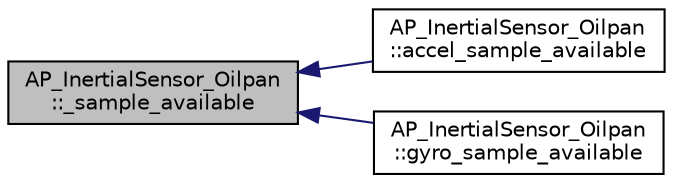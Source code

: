 digraph "AP_InertialSensor_Oilpan::_sample_available"
{
 // INTERACTIVE_SVG=YES
  edge [fontname="Helvetica",fontsize="10",labelfontname="Helvetica",labelfontsize="10"];
  node [fontname="Helvetica",fontsize="10",shape=record];
  rankdir="LR";
  Node1 [label="AP_InertialSensor_Oilpan\l::_sample_available",height=0.2,width=0.4,color="black", fillcolor="grey75", style="filled" fontcolor="black"];
  Node1 -> Node2 [dir="back",color="midnightblue",fontsize="10",style="solid",fontname="Helvetica"];
  Node2 [label="AP_InertialSensor_Oilpan\l::accel_sample_available",height=0.2,width=0.4,color="black", fillcolor="white", style="filled",URL="$classAP__InertialSensor__Oilpan.html#aa3d8a48032ad89f7f7f6581bae79e16d"];
  Node1 -> Node3 [dir="back",color="midnightblue",fontsize="10",style="solid",fontname="Helvetica"];
  Node3 [label="AP_InertialSensor_Oilpan\l::gyro_sample_available",height=0.2,width=0.4,color="black", fillcolor="white", style="filled",URL="$classAP__InertialSensor__Oilpan.html#a29a342b618fab941712fe1f366e0a1f6"];
}
